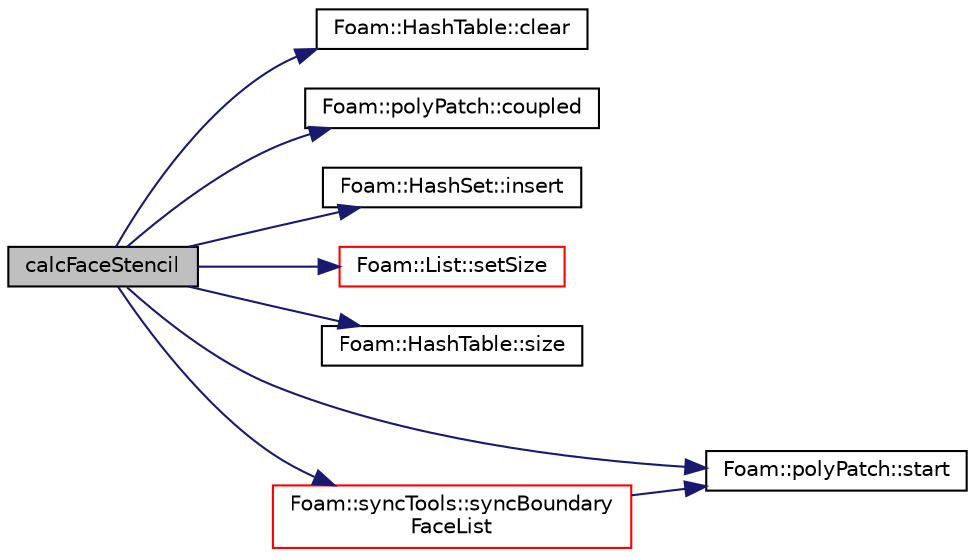 digraph "calcFaceStencil"
{
  bgcolor="transparent";
  edge [fontname="Helvetica",fontsize="10",labelfontname="Helvetica",labelfontsize="10"];
  node [fontname="Helvetica",fontsize="10",shape=record];
  rankdir="LR";
  Node1 [label="calcFaceStencil",height=0.2,width=0.4,color="black", fillcolor="grey75", style="filled", fontcolor="black"];
  Node1 -> Node2 [color="midnightblue",fontsize="10",style="solid",fontname="Helvetica"];
  Node2 [label="Foam::HashTable::clear",height=0.2,width=0.4,color="black",URL="$a00984.html#ac8bb3912a3ce86b15842e79d0b421204",tooltip="Clear all entries from table. "];
  Node1 -> Node3 [color="midnightblue",fontsize="10",style="solid",fontname="Helvetica"];
  Node3 [label="Foam::polyPatch::coupled",height=0.2,width=0.4,color="black",URL="$a01933.html#acffd678e538fc569f301aacdb4f019b7",tooltip="Return true if this patch is geometrically coupled (i.e. faces and. "];
  Node1 -> Node4 [color="midnightblue",fontsize="10",style="solid",fontname="Helvetica"];
  Node4 [label="Foam::HashSet::insert",height=0.2,width=0.4,color="black",URL="$a00982.html#a49f0753d9652681fc3a81f59951a0ad7",tooltip="Insert a new entry. "];
  Node1 -> Node5 [color="midnightblue",fontsize="10",style="solid",fontname="Helvetica"];
  Node5 [label="Foam::List::setSize",height=0.2,width=0.4,color="red",URL="$a01364.html#aedb985ffeaf1bdbfeccc2a8730405703",tooltip="Reset size of List. "];
  Node1 -> Node6 [color="midnightblue",fontsize="10",style="solid",fontname="Helvetica"];
  Node6 [label="Foam::HashTable::size",height=0.2,width=0.4,color="black",URL="$a00984.html#a723361dc2020160f5492e8fe2d09fa44",tooltip="Return number of elements in table. "];
  Node1 -> Node7 [color="midnightblue",fontsize="10",style="solid",fontname="Helvetica"];
  Node7 [label="Foam::polyPatch::start",height=0.2,width=0.4,color="black",URL="$a01933.html#a861f370e41af7d54d7ff91da65de6e6a",tooltip="Return start label of this patch in the polyMesh face list. "];
  Node1 -> Node8 [color="midnightblue",fontsize="10",style="solid",fontname="Helvetica"];
  Node8 [label="Foam::syncTools::syncBoundary\lFaceList",height=0.2,width=0.4,color="red",URL="$a02542.html#a1885668646afb3cf257512c56daa9b2f",tooltip="Synchronize values on boundary faces only. "];
  Node8 -> Node7 [color="midnightblue",fontsize="10",style="solid",fontname="Helvetica"];
}
